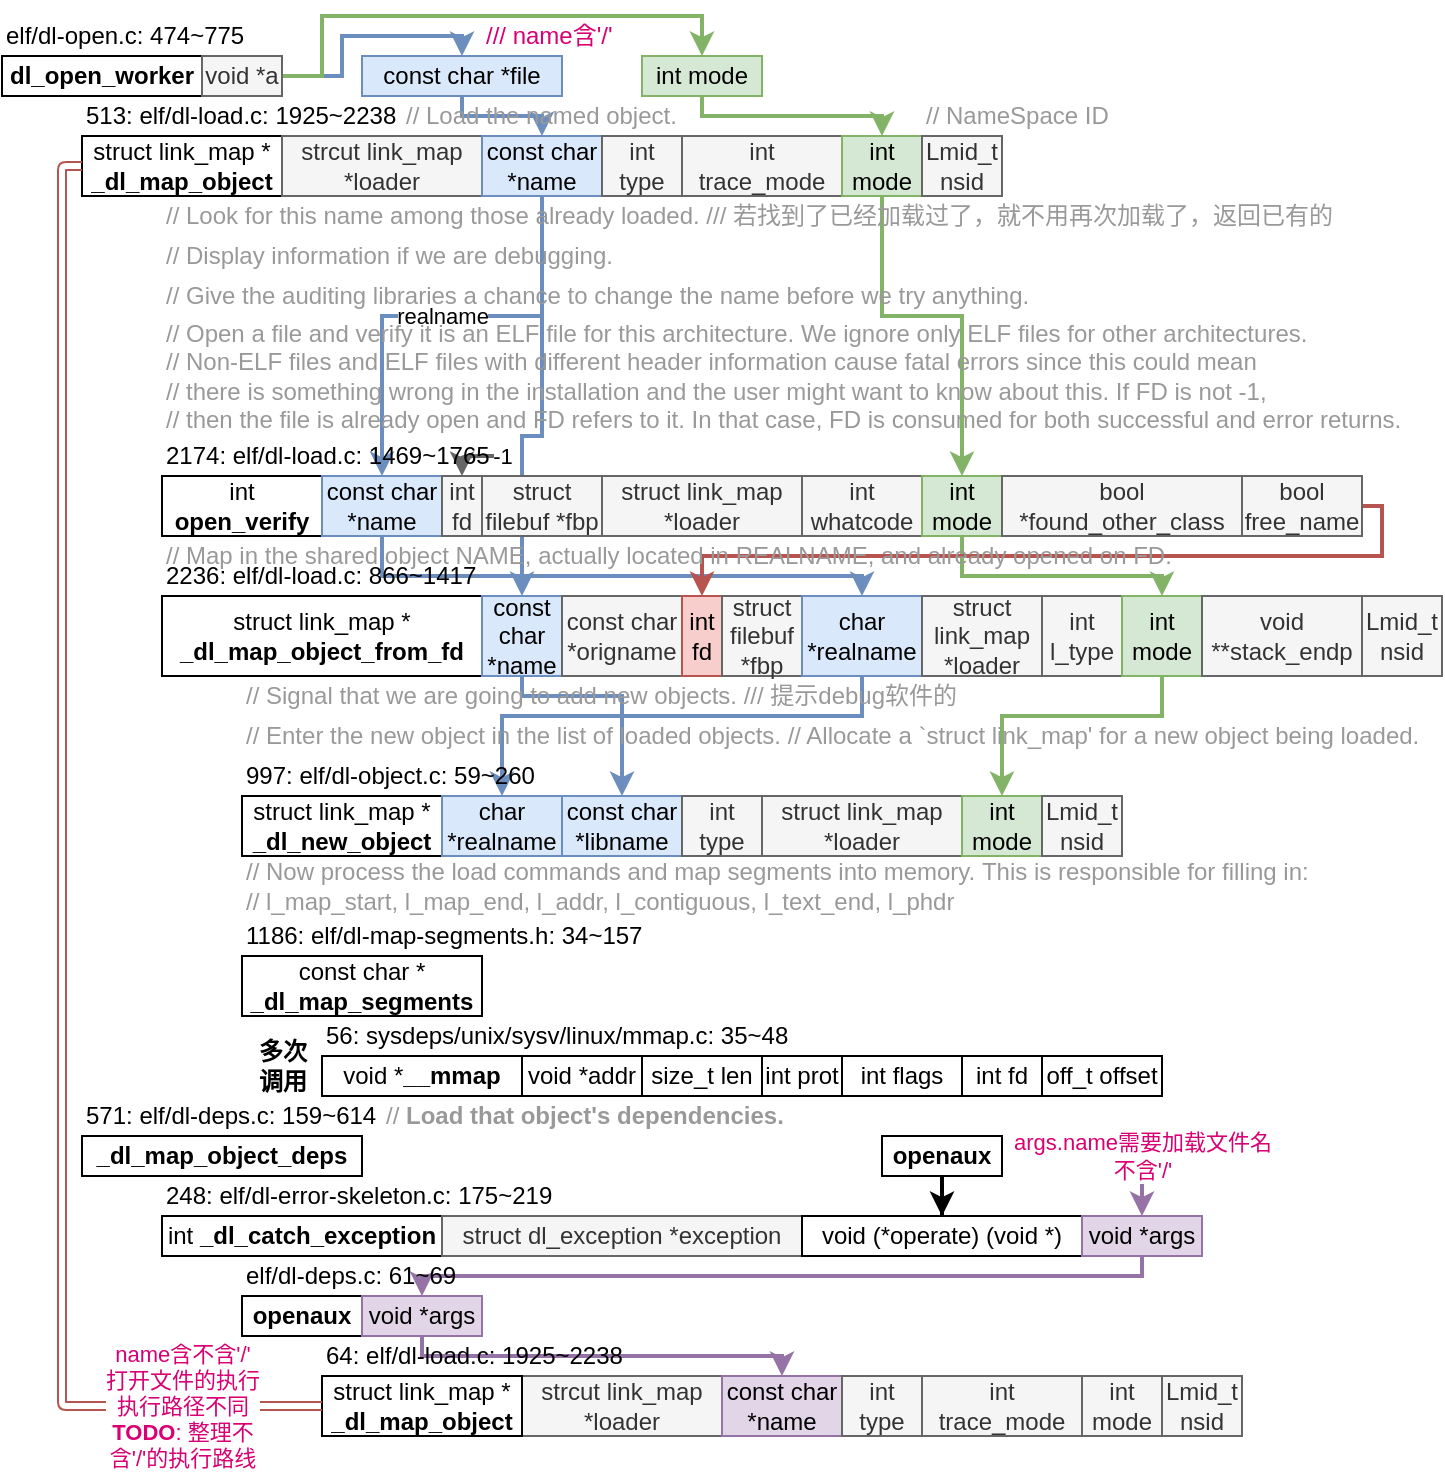 <mxfile compressed="false" version="13.3.9" type="device">
  <diagram id="GsWehfASoWCPcs9jenVd" name="Page-1">
    <mxGraphModel dx="1038" dy="636" grid="1" gridSize="10" guides="0" tooltips="1" connect="1" arrows="1" fold="1" page="1" pageScale="1" pageWidth="850" pageHeight="1100" math="0" shadow="0">
      <root>
        <mxCell id="0" />
        <mxCell id="1" parent="0" />
        <mxCell id="b0Se-SrcVsQeeRwNN7Ep-45" value="-1" style="endArrow=classic;html=1;strokeWidth=2;fillColor=#f5f5f5;strokeColor=#666666;" parent="1" target="b0Se-SrcVsQeeRwNN7Ep-35" edge="1">
          <mxGeometry x="0.333" y="20" width="50" height="50" relative="1" as="geometry">
            <mxPoint x="330" y="280" as="sourcePoint" />
            <mxPoint x="310" y="350" as="targetPoint" />
            <Array as="points">
              <mxPoint x="310" y="280" />
            </Array>
            <mxPoint as="offset" />
          </mxGeometry>
        </mxCell>
        <mxCell id="b0Se-SrcVsQeeRwNN7Ep-1" value="&lt;b&gt;dl_open_worker&lt;/b&gt;" style="rounded=0;whiteSpace=wrap;html=1;" parent="1" vertex="1">
          <mxGeometry x="80" y="80" width="100" height="20" as="geometry" />
        </mxCell>
        <mxCell id="b0Se-SrcVsQeeRwNN7Ep-6" style="edgeStyle=orthogonalEdgeStyle;rounded=0;orthogonalLoop=1;jettySize=auto;html=1;fillColor=#dae8fc;strokeColor=#6c8ebf;strokeWidth=2;" parent="1" source="b0Se-SrcVsQeeRwNN7Ep-2" target="b0Se-SrcVsQeeRwNN7Ep-4" edge="1">
          <mxGeometry relative="1" as="geometry">
            <Array as="points">
              <mxPoint x="250" y="90" />
              <mxPoint x="250" y="70" />
              <mxPoint x="310" y="70" />
            </Array>
          </mxGeometry>
        </mxCell>
        <mxCell id="b0Se-SrcVsQeeRwNN7Ep-7" style="edgeStyle=orthogonalEdgeStyle;rounded=0;orthogonalLoop=1;jettySize=auto;html=1;strokeWidth=2;fillColor=#d5e8d4;strokeColor=#82b366;" parent="1" source="b0Se-SrcVsQeeRwNN7Ep-2" target="b0Se-SrcVsQeeRwNN7Ep-5" edge="1">
          <mxGeometry relative="1" as="geometry">
            <Array as="points">
              <mxPoint x="240" y="90" />
              <mxPoint x="240" y="60" />
              <mxPoint x="430" y="60" />
            </Array>
          </mxGeometry>
        </mxCell>
        <mxCell id="b0Se-SrcVsQeeRwNN7Ep-2" value="void *a" style="rounded=0;whiteSpace=wrap;html=1;fillColor=#f5f5f5;strokeColor=#666666;fontColor=#333333;" parent="1" vertex="1">
          <mxGeometry x="180" y="80" width="40" height="20" as="geometry" />
        </mxCell>
        <mxCell id="b0Se-SrcVsQeeRwNN7Ep-3" value="elf/dl-open.c: 474~775" style="text;html=1;align=left;verticalAlign=middle;resizable=0;points=[];autosize=1;" parent="1" vertex="1">
          <mxGeometry x="80" y="60" width="130" height="20" as="geometry" />
        </mxCell>
        <mxCell id="b0Se-SrcVsQeeRwNN7Ep-17" style="edgeStyle=orthogonalEdgeStyle;rounded=0;orthogonalLoop=1;jettySize=auto;html=1;strokeWidth=2;fillColor=#dae8fc;strokeColor=#6c8ebf;" parent="1" source="b0Se-SrcVsQeeRwNN7Ep-4" target="b0Se-SrcVsQeeRwNN7Ep-11" edge="1">
          <mxGeometry relative="1" as="geometry">
            <Array as="points">
              <mxPoint x="310" y="110" />
              <mxPoint x="350" y="110" />
            </Array>
          </mxGeometry>
        </mxCell>
        <mxCell id="b0Se-SrcVsQeeRwNN7Ep-4" value="const char *file" style="rounded=0;whiteSpace=wrap;html=1;fillColor=#dae8fc;strokeColor=#6c8ebf;" parent="1" vertex="1">
          <mxGeometry x="260" y="80" width="100" height="20" as="geometry" />
        </mxCell>
        <mxCell id="b0Se-SrcVsQeeRwNN7Ep-18" style="edgeStyle=orthogonalEdgeStyle;rounded=0;orthogonalLoop=1;jettySize=auto;html=1;strokeWidth=2;fillColor=#d5e8d4;strokeColor=#82b366;" parent="1" source="b0Se-SrcVsQeeRwNN7Ep-5" target="b0Se-SrcVsQeeRwNN7Ep-14" edge="1">
          <mxGeometry relative="1" as="geometry">
            <Array as="points">
              <mxPoint x="430" y="110" />
              <mxPoint x="520" y="110" />
            </Array>
          </mxGeometry>
        </mxCell>
        <mxCell id="b0Se-SrcVsQeeRwNN7Ep-5" value="int mode" style="rounded=0;whiteSpace=wrap;html=1;fillColor=#d5e8d4;strokeColor=#82b366;" parent="1" vertex="1">
          <mxGeometry x="400" y="80" width="60" height="20" as="geometry" />
        </mxCell>
        <mxCell id="b0Se-SrcVsQeeRwNN7Ep-8" value="struct link_map *&lt;br&gt;&lt;b&gt;_dl_map_object&lt;/b&gt;" style="rounded=0;whiteSpace=wrap;html=1;" parent="1" vertex="1">
          <mxGeometry x="120" y="120" width="100" height="30" as="geometry" />
        </mxCell>
        <mxCell id="b0Se-SrcVsQeeRwNN7Ep-9" value="&lt;font color=&quot;#999999&quot;&gt;// Load the named object.&lt;/font&gt;" style="text;html=1;align=left;verticalAlign=middle;resizable=0;points=[];autosize=1;" parent="1" vertex="1">
          <mxGeometry x="280" y="100" width="150" height="20" as="geometry" />
        </mxCell>
        <mxCell id="b0Se-SrcVsQeeRwNN7Ep-10" value="strcut link_map *loader" style="rounded=0;whiteSpace=wrap;html=1;fillColor=#f5f5f5;strokeColor=#666666;fontColor=#333333;" parent="1" vertex="1">
          <mxGeometry x="220" y="120" width="100" height="30" as="geometry" />
        </mxCell>
        <mxCell id="b0Se-SrcVsQeeRwNN7Ep-42" value="realname" style="edgeStyle=orthogonalEdgeStyle;rounded=0;orthogonalLoop=1;jettySize=auto;html=1;strokeWidth=2;fillColor=#dae8fc;strokeColor=#6c8ebf;" parent="1" source="b0Se-SrcVsQeeRwNN7Ep-11" target="b0Se-SrcVsQeeRwNN7Ep-32" edge="1">
          <mxGeometry relative="1" as="geometry">
            <Array as="points">
              <mxPoint x="350" y="210" />
              <mxPoint x="270" y="210" />
            </Array>
            <mxPoint x="410" y="150" as="sourcePoint" />
          </mxGeometry>
        </mxCell>
        <mxCell id="b0Se-SrcVsQeeRwNN7Ep-62" style="edgeStyle=orthogonalEdgeStyle;rounded=0;orthogonalLoop=1;jettySize=auto;html=1;strokeWidth=2;fillColor=#dae8fc;strokeColor=#6c8ebf;" parent="1" source="b0Se-SrcVsQeeRwNN7Ep-11" target="b0Se-SrcVsQeeRwNN7Ep-48" edge="1">
          <mxGeometry relative="1" as="geometry">
            <Array as="points">
              <mxPoint x="350" y="270" />
              <mxPoint x="340" y="270" />
            </Array>
            <mxPoint x="410" y="150" as="sourcePoint" />
          </mxGeometry>
        </mxCell>
        <mxCell id="b0Se-SrcVsQeeRwNN7Ep-11" value="const char *name" style="rounded=0;whiteSpace=wrap;html=1;fillColor=#dae8fc;strokeColor=#6c8ebf;" parent="1" vertex="1">
          <mxGeometry x="320" y="120" width="60" height="30" as="geometry" />
        </mxCell>
        <mxCell id="b0Se-SrcVsQeeRwNN7Ep-12" value="int type" style="rounded=0;whiteSpace=wrap;html=1;fillColor=#f5f5f5;strokeColor=#666666;fontColor=#333333;" parent="1" vertex="1">
          <mxGeometry x="380" y="120" width="40" height="30" as="geometry" />
        </mxCell>
        <mxCell id="b0Se-SrcVsQeeRwNN7Ep-13" value="int trace_mode" style="rounded=0;whiteSpace=wrap;html=1;fillColor=#f5f5f5;strokeColor=#666666;fontColor=#333333;" parent="1" vertex="1">
          <mxGeometry x="420" y="120" width="80" height="30" as="geometry" />
        </mxCell>
        <mxCell id="b0Se-SrcVsQeeRwNN7Ep-46" style="edgeStyle=orthogonalEdgeStyle;rounded=0;orthogonalLoop=1;jettySize=auto;html=1;strokeWidth=2;fillColor=#d5e8d4;strokeColor=#82b366;" parent="1" source="b0Se-SrcVsQeeRwNN7Ep-14" target="b0Se-SrcVsQeeRwNN7Ep-39" edge="1">
          <mxGeometry relative="1" as="geometry">
            <Array as="points">
              <mxPoint x="520" y="210" />
              <mxPoint x="560" y="210" />
            </Array>
            <mxPoint x="650" y="150" as="sourcePoint" />
          </mxGeometry>
        </mxCell>
        <mxCell id="b0Se-SrcVsQeeRwNN7Ep-14" value="int mode" style="rounded=0;whiteSpace=wrap;html=1;fillColor=#d5e8d4;strokeColor=#82b366;" parent="1" vertex="1">
          <mxGeometry x="500" y="120" width="40" height="30" as="geometry" />
        </mxCell>
        <mxCell id="b0Se-SrcVsQeeRwNN7Ep-15" value="Lmid_t nsid" style="rounded=0;whiteSpace=wrap;html=1;fillColor=#f5f5f5;strokeColor=#666666;fontColor=#333333;" parent="1" vertex="1">
          <mxGeometry x="540" y="120" width="40" height="30" as="geometry" />
        </mxCell>
        <mxCell id="b0Se-SrcVsQeeRwNN7Ep-16" value="&lt;font color=&quot;#999999&quot;&gt;// NameSpace ID&lt;/font&gt;" style="text;html=1;align=left;verticalAlign=middle;resizable=0;points=[];autosize=1;" parent="1" vertex="1">
          <mxGeometry x="540" y="100" width="110" height="20" as="geometry" />
        </mxCell>
        <mxCell id="b0Se-SrcVsQeeRwNN7Ep-21" value="513: elf/dl-load.c: 1925~2238" style="text;html=1;align=left;verticalAlign=middle;resizable=0;points=[];autosize=1;" parent="1" vertex="1">
          <mxGeometry x="120" y="100" width="170" height="20" as="geometry" />
        </mxCell>
        <mxCell id="b0Se-SrcVsQeeRwNN7Ep-22" value="&lt;font color=&quot;#999999&quot;&gt;//&amp;nbsp;Look for this name among those already loaded. /// 若找到了已经加载过了，就不用再次加载了，返回已有的&lt;/font&gt;" style="text;html=1;align=left;verticalAlign=middle;resizable=0;points=[];autosize=1;" parent="1" vertex="1">
          <mxGeometry x="160" y="150" width="600" height="20" as="geometry" />
        </mxCell>
        <mxCell id="b0Se-SrcVsQeeRwNN7Ep-24" value="&lt;font color=&quot;#999999&quot;&gt;//&amp;nbsp;Display information if we are debugging.&lt;/font&gt;" style="text;html=1;align=left;verticalAlign=middle;resizable=0;points=[];autosize=1;" parent="1" vertex="1">
          <mxGeometry x="160" y="170" width="240" height="20" as="geometry" />
        </mxCell>
        <mxCell id="b0Se-SrcVsQeeRwNN7Ep-25" value="&lt;font color=&quot;#999999&quot;&gt;//&amp;nbsp;&lt;/font&gt;&lt;span&gt;&lt;font color=&quot;#999999&quot;&gt;Give the auditing libraries a chance to change the name before we&amp;nbsp;&lt;/font&gt;&lt;/span&gt;&lt;span style=&quot;color: rgb(153 , 153 , 153)&quot;&gt;try anything.&lt;/span&gt;&lt;span&gt;&lt;font color=&quot;#999999&quot;&gt;&lt;br&gt;&lt;/font&gt;&lt;/span&gt;" style="text;html=1;align=left;verticalAlign=middle;resizable=0;points=[];autosize=1;" parent="1" vertex="1">
          <mxGeometry x="160" y="190" width="450" height="20" as="geometry" />
        </mxCell>
        <mxCell id="b0Se-SrcVsQeeRwNN7Ep-30" value="int &lt;b&gt;open_verify&lt;/b&gt;" style="rounded=0;whiteSpace=wrap;html=1;" parent="1" vertex="1">
          <mxGeometry x="160" y="290" width="80" height="30" as="geometry" />
        </mxCell>
        <mxCell id="b0Se-SrcVsQeeRwNN7Ep-31" value="2174: elf/dl-load.c: 1469~1765" style="text;html=1;align=left;verticalAlign=middle;resizable=0;points=[];autosize=1;" parent="1" vertex="1">
          <mxGeometry x="160" y="270" width="180" height="20" as="geometry" />
        </mxCell>
        <mxCell id="b0Se-SrcVsQeeRwNN7Ep-65" style="edgeStyle=orthogonalEdgeStyle;rounded=0;orthogonalLoop=1;jettySize=auto;html=1;strokeWidth=2;fillColor=#dae8fc;strokeColor=#6c8ebf;" parent="1" source="b0Se-SrcVsQeeRwNN7Ep-32" target="b0Se-SrcVsQeeRwNN7Ep-52" edge="1">
          <mxGeometry relative="1" as="geometry">
            <Array as="points">
              <mxPoint x="270" y="340" />
              <mxPoint x="510" y="340" />
            </Array>
          </mxGeometry>
        </mxCell>
        <mxCell id="b0Se-SrcVsQeeRwNN7Ep-32" value="const char *name" style="rounded=0;whiteSpace=wrap;html=1;fillColor=#dae8fc;strokeColor=#6c8ebf;" parent="1" vertex="1">
          <mxGeometry x="240" y="290" width="60" height="30" as="geometry" />
        </mxCell>
        <mxCell id="b0Se-SrcVsQeeRwNN7Ep-35" value="int fd" style="rounded=0;whiteSpace=wrap;html=1;fillColor=#f5f5f5;strokeColor=#666666;fontColor=#333333;" parent="1" vertex="1">
          <mxGeometry x="300" y="290" width="20" height="30" as="geometry" />
        </mxCell>
        <mxCell id="b0Se-SrcVsQeeRwNN7Ep-36" value="struct filebuf *fbp" style="rounded=0;whiteSpace=wrap;html=1;fillColor=#f5f5f5;strokeColor=#666666;fontColor=#333333;" parent="1" vertex="1">
          <mxGeometry x="320" y="290" width="60" height="30" as="geometry" />
        </mxCell>
        <mxCell id="b0Se-SrcVsQeeRwNN7Ep-37" value="struct link_map *loader" style="rounded=0;whiteSpace=wrap;html=1;fillColor=#f5f5f5;strokeColor=#666666;fontColor=#333333;" parent="1" vertex="1">
          <mxGeometry x="380" y="290" width="100" height="30" as="geometry" />
        </mxCell>
        <mxCell id="b0Se-SrcVsQeeRwNN7Ep-38" value="int whatcode" style="rounded=0;whiteSpace=wrap;html=1;fillColor=#f5f5f5;strokeColor=#666666;fontColor=#333333;" parent="1" vertex="1">
          <mxGeometry x="480" y="290" width="60" height="30" as="geometry" />
        </mxCell>
        <mxCell id="b0Se-SrcVsQeeRwNN7Ep-66" style="edgeStyle=orthogonalEdgeStyle;rounded=0;orthogonalLoop=1;jettySize=auto;html=1;strokeWidth=2;fillColor=#d5e8d4;strokeColor=#82b366;" parent="1" source="b0Se-SrcVsQeeRwNN7Ep-39" target="b0Se-SrcVsQeeRwNN7Ep-55" edge="1">
          <mxGeometry relative="1" as="geometry">
            <Array as="points">
              <mxPoint x="560" y="340" />
              <mxPoint x="660" y="340" />
            </Array>
          </mxGeometry>
        </mxCell>
        <mxCell id="b0Se-SrcVsQeeRwNN7Ep-39" value="int mode" style="rounded=0;whiteSpace=wrap;html=1;fillColor=#d5e8d4;strokeColor=#82b366;" parent="1" vertex="1">
          <mxGeometry x="540" y="290" width="40" height="30" as="geometry" />
        </mxCell>
        <mxCell id="b0Se-SrcVsQeeRwNN7Ep-40" value="bool *found_other_class" style="rounded=0;whiteSpace=wrap;html=1;fillColor=#f5f5f5;strokeColor=#666666;fontColor=#333333;" parent="1" vertex="1">
          <mxGeometry x="580" y="290" width="120" height="30" as="geometry" />
        </mxCell>
        <mxCell id="b0Se-SrcVsQeeRwNN7Ep-61" style="edgeStyle=orthogonalEdgeStyle;rounded=0;orthogonalLoop=1;jettySize=auto;html=1;strokeWidth=2;fillColor=#f8cecc;strokeColor=#b85450;" parent="1" source="b0Se-SrcVsQeeRwNN7Ep-41" target="b0Se-SrcVsQeeRwNN7Ep-50" edge="1">
          <mxGeometry relative="1" as="geometry">
            <Array as="points">
              <mxPoint x="770" y="305" />
              <mxPoint x="770" y="330" />
              <mxPoint x="430" y="330" />
            </Array>
          </mxGeometry>
        </mxCell>
        <mxCell id="b0Se-SrcVsQeeRwNN7Ep-41" value="bool free_name" style="rounded=0;whiteSpace=wrap;html=1;fillColor=#f5f5f5;strokeColor=#666666;fontColor=#333333;" parent="1" vertex="1">
          <mxGeometry x="700" y="290" width="60" height="30" as="geometry" />
        </mxCell>
        <mxCell id="b0Se-SrcVsQeeRwNN7Ep-44" value="&lt;span&gt;&lt;font color=&quot;#999999&quot;&gt;&lt;div&gt;// Open a file and verify it is an ELF file for this architecture. We ignore only ELF files for other architectures.&lt;/div&gt;&lt;div&gt;// Non-ELF files and ELF files with different header information cause fatal errors since this could mean&lt;/div&gt;&lt;div&gt;// there is something wrong in the installation and the user might want to know about this. If FD is not -1,&lt;/div&gt;&lt;div&gt;// then the file is already open and FD refers to it. In that case, FD is consumed for both successful an&lt;span&gt;d error returns.&lt;/span&gt;&lt;/div&gt;&lt;/font&gt;&lt;/span&gt;" style="text;html=1;align=left;verticalAlign=middle;resizable=0;points=[];autosize=1;" parent="1" vertex="1">
          <mxGeometry x="160" y="210" width="630" height="60" as="geometry" />
        </mxCell>
        <mxCell id="b0Se-SrcVsQeeRwNN7Ep-47" value="struct link_map *&lt;br&gt;&lt;b&gt;_dl_map_object_from_fd&lt;/b&gt;" style="rounded=0;whiteSpace=wrap;html=1;" parent="1" vertex="1">
          <mxGeometry x="160" y="350" width="160" height="40" as="geometry" />
        </mxCell>
        <mxCell id="b0Se-SrcVsQeeRwNN7Ep-80" style="edgeStyle=orthogonalEdgeStyle;rounded=0;orthogonalLoop=1;jettySize=auto;html=1;strokeWidth=2;fillColor=#dae8fc;strokeColor=#6c8ebf;" parent="1" source="b0Se-SrcVsQeeRwNN7Ep-48" target="b0Se-SrcVsQeeRwNN7Ep-74" edge="1">
          <mxGeometry relative="1" as="geometry">
            <Array as="points">
              <mxPoint x="340" y="400" />
              <mxPoint x="390" y="400" />
            </Array>
          </mxGeometry>
        </mxCell>
        <mxCell id="b0Se-SrcVsQeeRwNN7Ep-48" value="const char *name" style="rounded=0;whiteSpace=wrap;html=1;fillColor=#dae8fc;strokeColor=#6c8ebf;" parent="1" vertex="1">
          <mxGeometry x="320" y="350" width="40" height="40" as="geometry" />
        </mxCell>
        <mxCell id="b0Se-SrcVsQeeRwNN7Ep-49" value="const char *origname" style="rounded=0;whiteSpace=wrap;html=1;fillColor=#f5f5f5;strokeColor=#666666;fontColor=#333333;" parent="1" vertex="1">
          <mxGeometry x="360" y="350" width="60" height="40" as="geometry" />
        </mxCell>
        <mxCell id="b0Se-SrcVsQeeRwNN7Ep-50" value="int fd" style="rounded=0;whiteSpace=wrap;html=1;fillColor=#f8cecc;strokeColor=#b85450;" parent="1" vertex="1">
          <mxGeometry x="420" y="350" width="20" height="40" as="geometry" />
        </mxCell>
        <mxCell id="b0Se-SrcVsQeeRwNN7Ep-51" value="struct filebuf *fbp" style="rounded=0;whiteSpace=wrap;html=1;fillColor=#f5f5f5;strokeColor=#666666;fontColor=#333333;" parent="1" vertex="1">
          <mxGeometry x="440" y="350" width="40" height="40" as="geometry" />
        </mxCell>
        <mxCell id="b0Se-SrcVsQeeRwNN7Ep-79" style="edgeStyle=orthogonalEdgeStyle;rounded=0;orthogonalLoop=1;jettySize=auto;html=1;strokeWidth=2;fillColor=#dae8fc;strokeColor=#6c8ebf;" parent="1" source="b0Se-SrcVsQeeRwNN7Ep-52" target="b0Se-SrcVsQeeRwNN7Ep-73" edge="1">
          <mxGeometry relative="1" as="geometry">
            <Array as="points">
              <mxPoint x="510" y="410" />
              <mxPoint x="330" y="410" />
            </Array>
          </mxGeometry>
        </mxCell>
        <mxCell id="b0Se-SrcVsQeeRwNN7Ep-52" value="char *realname" style="rounded=0;whiteSpace=wrap;html=1;fillColor=#dae8fc;strokeColor=#6c8ebf;" parent="1" vertex="1">
          <mxGeometry x="480" y="350" width="60" height="40" as="geometry" />
        </mxCell>
        <mxCell id="b0Se-SrcVsQeeRwNN7Ep-53" value="struct link_map *loader" style="rounded=0;whiteSpace=wrap;html=1;fillColor=#f5f5f5;strokeColor=#666666;fontColor=#333333;" parent="1" vertex="1">
          <mxGeometry x="540" y="350" width="60" height="40" as="geometry" />
        </mxCell>
        <mxCell id="b0Se-SrcVsQeeRwNN7Ep-54" value="int l_type" style="rounded=0;whiteSpace=wrap;html=1;fillColor=#f5f5f5;strokeColor=#666666;fontColor=#333333;" parent="1" vertex="1">
          <mxGeometry x="600" y="350" width="40" height="40" as="geometry" />
        </mxCell>
        <mxCell id="b0Se-SrcVsQeeRwNN7Ep-81" style="edgeStyle=orthogonalEdgeStyle;rounded=0;orthogonalLoop=1;jettySize=auto;html=1;strokeWidth=2;fillColor=#d5e8d4;strokeColor=#82b366;" parent="1" source="b0Se-SrcVsQeeRwNN7Ep-55" target="b0Se-SrcVsQeeRwNN7Ep-77" edge="1">
          <mxGeometry relative="1" as="geometry">
            <Array as="points">
              <mxPoint x="660" y="410" />
              <mxPoint x="580" y="410" />
            </Array>
          </mxGeometry>
        </mxCell>
        <mxCell id="b0Se-SrcVsQeeRwNN7Ep-55" value="int mode" style="rounded=0;whiteSpace=wrap;html=1;fillColor=#d5e8d4;strokeColor=#82b366;" parent="1" vertex="1">
          <mxGeometry x="640" y="350" width="40" height="40" as="geometry" />
        </mxCell>
        <mxCell id="b0Se-SrcVsQeeRwNN7Ep-56" value="void **stack_endp" style="rounded=0;whiteSpace=wrap;html=1;fillColor=#f5f5f5;strokeColor=#666666;fontColor=#333333;" parent="1" vertex="1">
          <mxGeometry x="680" y="350" width="80" height="40" as="geometry" />
        </mxCell>
        <mxCell id="b0Se-SrcVsQeeRwNN7Ep-57" value="Lmid_t nsid" style="rounded=0;whiteSpace=wrap;html=1;fillColor=#f5f5f5;strokeColor=#666666;fontColor=#333333;" parent="1" vertex="1">
          <mxGeometry x="760" y="350" width="40" height="40" as="geometry" />
        </mxCell>
        <mxCell id="b0Se-SrcVsQeeRwNN7Ep-67" value="2236: elf/dl-load.c: 866~1417" style="text;html=1;align=left;verticalAlign=middle;resizable=0;points=[];autosize=1;" parent="1" vertex="1">
          <mxGeometry x="160" y="330" width="170" height="20" as="geometry" />
        </mxCell>
        <mxCell id="b0Se-SrcVsQeeRwNN7Ep-68" value="&lt;span&gt;&lt;font color=&quot;#999999&quot;&gt;// Map in the shared object NAME, actually located in REALNAME, and already opened on FD.&lt;br&gt;&lt;/font&gt;&lt;/span&gt;" style="text;html=1;align=left;verticalAlign=middle;resizable=0;points=[];autosize=1;" parent="1" vertex="1">
          <mxGeometry x="160" y="320" width="520" height="20" as="geometry" />
        </mxCell>
        <mxCell id="b0Se-SrcVsQeeRwNN7Ep-69" value="&lt;span&gt;&lt;font color=&quot;#999999&quot;&gt;// Signal that we are going to add new objects. /// 提示debug软件的&lt;br&gt;&lt;/font&gt;&lt;/span&gt;" style="text;html=1;align=left;verticalAlign=middle;resizable=0;points=[];autosize=1;" parent="1" vertex="1">
          <mxGeometry x="200" y="390" width="370" height="20" as="geometry" />
        </mxCell>
        <mxCell id="b0Se-SrcVsQeeRwNN7Ep-70" value="struct link_map * &lt;b&gt;_dl_new_object&lt;/b&gt;" style="rounded=0;whiteSpace=wrap;html=1;" parent="1" vertex="1">
          <mxGeometry x="200" y="450" width="100" height="30" as="geometry" />
        </mxCell>
        <mxCell id="b0Se-SrcVsQeeRwNN7Ep-71" value="&lt;span&gt;&lt;font color=&quot;#999999&quot;&gt;// Enter the new object in the list of loaded objects. // Allocate a `struct link_map&#39; for a new object being loaded.&lt;br&gt;&lt;/font&gt;&lt;/span&gt;" style="text;html=1;align=left;verticalAlign=middle;resizable=0;points=[];autosize=1;" parent="1" vertex="1">
          <mxGeometry x="200" y="410" width="600" height="20" as="geometry" />
        </mxCell>
        <mxCell id="b0Se-SrcVsQeeRwNN7Ep-72" value="997: elf/dl-object.c: 59~260" style="text;html=1;align=left;verticalAlign=middle;resizable=0;points=[];autosize=1;" parent="1" vertex="1">
          <mxGeometry x="200" y="430" width="160" height="20" as="geometry" />
        </mxCell>
        <mxCell id="b0Se-SrcVsQeeRwNN7Ep-73" value="char *realname" style="rounded=0;whiteSpace=wrap;html=1;fillColor=#dae8fc;strokeColor=#6c8ebf;" parent="1" vertex="1">
          <mxGeometry x="300" y="450" width="60" height="30" as="geometry" />
        </mxCell>
        <mxCell id="b0Se-SrcVsQeeRwNN7Ep-74" value="const char *libname" style="rounded=0;whiteSpace=wrap;html=1;fillColor=#dae8fc;strokeColor=#6c8ebf;" parent="1" vertex="1">
          <mxGeometry x="360" y="450" width="60" height="30" as="geometry" />
        </mxCell>
        <mxCell id="b0Se-SrcVsQeeRwNN7Ep-75" value="int type" style="rounded=0;whiteSpace=wrap;html=1;fillColor=#f5f5f5;strokeColor=#666666;fontColor=#333333;" parent="1" vertex="1">
          <mxGeometry x="420" y="450" width="40" height="30" as="geometry" />
        </mxCell>
        <mxCell id="b0Se-SrcVsQeeRwNN7Ep-76" value="struct link_map *loader" style="rounded=0;whiteSpace=wrap;html=1;fillColor=#f5f5f5;strokeColor=#666666;fontColor=#333333;" parent="1" vertex="1">
          <mxGeometry x="460" y="450" width="100" height="30" as="geometry" />
        </mxCell>
        <mxCell id="b0Se-SrcVsQeeRwNN7Ep-77" value="int mode" style="rounded=0;whiteSpace=wrap;html=1;fillColor=#d5e8d4;strokeColor=#82b366;" parent="1" vertex="1">
          <mxGeometry x="560" y="450" width="40" height="30" as="geometry" />
        </mxCell>
        <mxCell id="b0Se-SrcVsQeeRwNN7Ep-78" value="Lmid_t nsid" style="rounded=0;whiteSpace=wrap;html=1;fillColor=#f5f5f5;strokeColor=#666666;fontColor=#333333;" parent="1" vertex="1">
          <mxGeometry x="600" y="450" width="40" height="30" as="geometry" />
        </mxCell>
        <mxCell id="b0Se-SrcVsQeeRwNN7Ep-82" value="&lt;span&gt;&lt;font color=&quot;#999999&quot;&gt;//&amp;nbsp;&lt;/font&gt;&lt;/span&gt;&lt;font color=&quot;#999999&quot;&gt;&lt;span&gt;Now process the load commands and map segments into memory.&amp;nbsp;&lt;/span&gt;&lt;/font&gt;&lt;span style=&quot;color: rgb(153 , 153 , 153)&quot;&gt;This is responsible for filling in:&lt;br&gt;&lt;/span&gt;&lt;span style=&quot;color: rgb(153 , 153 , 153)&quot;&gt;// l_map_start, l_map_end, l_addr, l_contiguous, l_text_end, l_phdr&lt;/span&gt;&lt;span style=&quot;color: rgb(153 , 153 , 153)&quot;&gt;&lt;br&gt;&lt;/span&gt;" style="text;html=1;align=left;verticalAlign=middle;resizable=0;points=[];autosize=1;" parent="1" vertex="1">
          <mxGeometry x="200" y="480" width="550" height="30" as="geometry" />
        </mxCell>
        <mxCell id="b0Se-SrcVsQeeRwNN7Ep-83" value="const char * &lt;b&gt;_dl_map_segments&lt;/b&gt;" style="rounded=0;whiteSpace=wrap;html=1;" parent="1" vertex="1">
          <mxGeometry x="200" y="530" width="120" height="30" as="geometry" />
        </mxCell>
        <mxCell id="b0Se-SrcVsQeeRwNN7Ep-84" value="1186: elf/dl-map-segments.h: 34~157" style="text;html=1;align=left;verticalAlign=middle;resizable=0;points=[];autosize=1;" parent="1" vertex="1">
          <mxGeometry x="200" y="510" width="210" height="20" as="geometry" />
        </mxCell>
        <mxCell id="5er6uwiBXJUOeeCEzsZZ-1" value="void *&lt;b&gt;__mmap&lt;/b&gt;" style="rounded=0;whiteSpace=wrap;html=1;" parent="1" vertex="1">
          <mxGeometry x="240" y="580" width="100" height="20" as="geometry" />
        </mxCell>
        <mxCell id="5er6uwiBXJUOeeCEzsZZ-2" value="void *addr" style="rounded=0;whiteSpace=wrap;html=1;" parent="1" vertex="1">
          <mxGeometry x="340" y="580" width="60" height="20" as="geometry" />
        </mxCell>
        <mxCell id="5er6uwiBXJUOeeCEzsZZ-3" value="&lt;span&gt;size_t len&lt;/span&gt;" style="rounded=0;whiteSpace=wrap;html=1;" parent="1" vertex="1">
          <mxGeometry x="400" y="580" width="60" height="20" as="geometry" />
        </mxCell>
        <mxCell id="5er6uwiBXJUOeeCEzsZZ-4" value="&lt;span&gt;int prot&lt;/span&gt;" style="rounded=0;whiteSpace=wrap;html=1;" parent="1" vertex="1">
          <mxGeometry x="460" y="580" width="40" height="20" as="geometry" />
        </mxCell>
        <mxCell id="5er6uwiBXJUOeeCEzsZZ-5" value="&lt;span&gt;int flags&lt;/span&gt;" style="rounded=0;whiteSpace=wrap;html=1;" parent="1" vertex="1">
          <mxGeometry x="500" y="580" width="60" height="20" as="geometry" />
        </mxCell>
        <mxCell id="5er6uwiBXJUOeeCEzsZZ-6" value="&lt;span&gt;int fd&lt;/span&gt;" style="rounded=0;whiteSpace=wrap;html=1;" parent="1" vertex="1">
          <mxGeometry x="560" y="580" width="40" height="20" as="geometry" />
        </mxCell>
        <mxCell id="5er6uwiBXJUOeeCEzsZZ-7" value="&lt;span&gt;off_t offset&lt;/span&gt;" style="rounded=0;whiteSpace=wrap;html=1;" parent="1" vertex="1">
          <mxGeometry x="600" y="580" width="60" height="20" as="geometry" />
        </mxCell>
        <mxCell id="5er6uwiBXJUOeeCEzsZZ-8" value="56: sysdeps/unix/sysv/linux/mmap.c: 35~48" style="text;html=1;align=left;verticalAlign=middle;resizable=0;points=[];autosize=1;" parent="1" vertex="1">
          <mxGeometry x="240" y="560" width="250" height="20" as="geometry" />
        </mxCell>
        <mxCell id="5er6uwiBXJUOeeCEzsZZ-10" value="&lt;b&gt;_dl_map_object_deps&lt;/b&gt;" style="rounded=0;whiteSpace=wrap;html=1;" parent="1" vertex="1">
          <mxGeometry x="120" y="620" width="140" height="20" as="geometry" />
        </mxCell>
        <mxCell id="5er6uwiBXJUOeeCEzsZZ-11" value="&lt;font color=&quot;#999999&quot;&gt;//&amp;nbsp;&lt;b&gt;Load that object&#39;s dependencies.&lt;/b&gt;&lt;/font&gt;" style="text;html=1;align=left;verticalAlign=middle;resizable=0;points=[];autosize=1;" parent="1" vertex="1">
          <mxGeometry x="270" y="600" width="210" height="20" as="geometry" />
        </mxCell>
        <mxCell id="5er6uwiBXJUOeeCEzsZZ-12" value="571: elf/dl-deps.c: 159~614" style="text;html=1;align=left;verticalAlign=middle;resizable=0;points=[];autosize=1;" parent="1" vertex="1">
          <mxGeometry x="120" y="600" width="160" height="20" as="geometry" />
        </mxCell>
        <mxCell id="5er6uwiBXJUOeeCEzsZZ-13" value="int &lt;b&gt;_dl_catch_exception&lt;/b&gt;" style="rounded=0;whiteSpace=wrap;html=1;" parent="1" vertex="1">
          <mxGeometry x="160" y="660" width="140" height="20" as="geometry" />
        </mxCell>
        <mxCell id="5er6uwiBXJUOeeCEzsZZ-14" value="struct dl_exception *exception" style="rounded=0;whiteSpace=wrap;html=1;fillColor=#f5f5f5;strokeColor=#666666;fontColor=#333333;" parent="1" vertex="1">
          <mxGeometry x="300" y="660" width="180" height="20" as="geometry" />
        </mxCell>
        <mxCell id="5er6uwiBXJUOeeCEzsZZ-16" value="248:&amp;nbsp;elf/dl-error-skeleton.c: 175~219" style="text;html=1;align=left;verticalAlign=middle;resizable=0;points=[];autosize=1;" parent="1" vertex="1">
          <mxGeometry x="160" y="640" width="210" height="20" as="geometry" />
        </mxCell>
        <mxCell id="5er6uwiBXJUOeeCEzsZZ-17" value="void (*operate) (void *)" style="rounded=0;whiteSpace=wrap;html=1;" parent="1" vertex="1">
          <mxGeometry x="480" y="660" width="140" height="20" as="geometry" />
        </mxCell>
        <mxCell id="5er6uwiBXJUOeeCEzsZZ-26" style="edgeStyle=orthogonalEdgeStyle;rounded=0;orthogonalLoop=1;jettySize=auto;html=1;strokeWidth=2;fillColor=#e1d5e7;strokeColor=#9673a6;" parent="1" source="5er6uwiBXJUOeeCEzsZZ-18" target="5er6uwiBXJUOeeCEzsZZ-25" edge="1">
          <mxGeometry relative="1" as="geometry">
            <Array as="points">
              <mxPoint x="650" y="690" />
              <mxPoint x="290" y="690" />
            </Array>
          </mxGeometry>
        </mxCell>
        <mxCell id="5er6uwiBXJUOeeCEzsZZ-18" value="void *args" style="rounded=0;whiteSpace=wrap;html=1;fillColor=#e1d5e7;strokeColor=#9673a6;" parent="1" vertex="1">
          <mxGeometry x="620" y="660" width="60" height="20" as="geometry" />
        </mxCell>
        <mxCell id="5er6uwiBXJUOeeCEzsZZ-20" style="edgeStyle=orthogonalEdgeStyle;rounded=0;orthogonalLoop=1;jettySize=auto;html=1;strokeWidth=2;" parent="1" source="5er6uwiBXJUOeeCEzsZZ-19" target="5er6uwiBXJUOeeCEzsZZ-17" edge="1">
          <mxGeometry relative="1" as="geometry" />
        </mxCell>
        <mxCell id="5er6uwiBXJUOeeCEzsZZ-19" value="&lt;b&gt;openaux&lt;/b&gt;" style="rounded=0;whiteSpace=wrap;html=1;" parent="1" vertex="1">
          <mxGeometry x="520" y="620" width="60" height="20" as="geometry" />
        </mxCell>
        <mxCell id="5er6uwiBXJUOeeCEzsZZ-21" value="&lt;font color=&quot;#d80073&quot;&gt;args.name需要加载文件名&lt;br&gt;不含&#39;/&#39;&lt;/font&gt;" style="endArrow=classic;html=1;strokeWidth=2;fillColor=#e1d5e7;strokeColor=#9673a6;" parent="1" target="5er6uwiBXJUOeeCEzsZZ-18" edge="1">
          <mxGeometry x="-1" width="50" height="50" relative="1" as="geometry">
            <mxPoint x="650" y="630" as="sourcePoint" />
            <mxPoint x="630" y="710" as="targetPoint" />
            <mxPoint as="offset" />
          </mxGeometry>
        </mxCell>
        <mxCell id="5er6uwiBXJUOeeCEzsZZ-22" value="&lt;b&gt;openaux&lt;/b&gt;" style="rounded=0;whiteSpace=wrap;html=1;" parent="1" vertex="1">
          <mxGeometry x="200" y="700" width="60" height="20" as="geometry" />
        </mxCell>
        <mxCell id="5er6uwiBXJUOeeCEzsZZ-23" value="elf/dl-deps.c: 61~69" style="text;html=1;align=left;verticalAlign=middle;resizable=0;points=[];autosize=1;" parent="1" vertex="1">
          <mxGeometry x="200" y="680" width="120" height="20" as="geometry" />
        </mxCell>
        <mxCell id="5er6uwiBXJUOeeCEzsZZ-37" style="edgeStyle=orthogonalEdgeStyle;rounded=0;orthogonalLoop=1;jettySize=auto;html=1;strokeWidth=2;fillColor=#e1d5e7;strokeColor=#9673a6;" parent="1" source="5er6uwiBXJUOeeCEzsZZ-25" target="5er6uwiBXJUOeeCEzsZZ-29" edge="1">
          <mxGeometry relative="1" as="geometry">
            <Array as="points">
              <mxPoint x="290" y="730" />
              <mxPoint x="470" y="730" />
            </Array>
          </mxGeometry>
        </mxCell>
        <mxCell id="5er6uwiBXJUOeeCEzsZZ-25" value="void *args" style="rounded=0;whiteSpace=wrap;html=1;fillColor=#e1d5e7;strokeColor=#9673a6;" parent="1" vertex="1">
          <mxGeometry x="260" y="700" width="60" height="20" as="geometry" />
        </mxCell>
        <mxCell id="5er6uwiBXJUOeeCEzsZZ-28" value="strcut link_map *loader" style="rounded=0;whiteSpace=wrap;html=1;fillColor=#f5f5f5;strokeColor=#666666;fontColor=#333333;" parent="1" vertex="1">
          <mxGeometry x="340" y="740" width="100" height="30" as="geometry" />
        </mxCell>
        <mxCell id="5er6uwiBXJUOeeCEzsZZ-29" value="const char *name" style="rounded=0;whiteSpace=wrap;html=1;fillColor=#e1d5e7;strokeColor=#9673a6;" parent="1" vertex="1">
          <mxGeometry x="440" y="740" width="60" height="30" as="geometry" />
        </mxCell>
        <mxCell id="5er6uwiBXJUOeeCEzsZZ-30" value="int type" style="rounded=0;whiteSpace=wrap;html=1;fillColor=#f5f5f5;strokeColor=#666666;fontColor=#333333;" parent="1" vertex="1">
          <mxGeometry x="500" y="740" width="40" height="30" as="geometry" />
        </mxCell>
        <mxCell id="5er6uwiBXJUOeeCEzsZZ-31" value="int trace_mode" style="rounded=0;whiteSpace=wrap;html=1;fillColor=#f5f5f5;strokeColor=#666666;fontColor=#333333;" parent="1" vertex="1">
          <mxGeometry x="540" y="740" width="80" height="30" as="geometry" />
        </mxCell>
        <mxCell id="5er6uwiBXJUOeeCEzsZZ-32" value="int mode" style="rounded=0;whiteSpace=wrap;html=1;fillColor=#f5f5f5;strokeColor=#666666;fontColor=#333333;" parent="1" vertex="1">
          <mxGeometry x="620" y="740" width="40" height="30" as="geometry" />
        </mxCell>
        <mxCell id="5er6uwiBXJUOeeCEzsZZ-33" value="Lmid_t nsid" style="rounded=0;whiteSpace=wrap;html=1;fillColor=#f5f5f5;strokeColor=#666666;fontColor=#333333;" parent="1" vertex="1">
          <mxGeometry x="660" y="740" width="40" height="30" as="geometry" />
        </mxCell>
        <mxCell id="5er6uwiBXJUOeeCEzsZZ-34" value="struct link_map *&lt;br&gt;&lt;b&gt;_dl_map_object&lt;/b&gt;" style="rounded=0;whiteSpace=wrap;html=1;" parent="1" vertex="1">
          <mxGeometry x="240" y="740" width="100" height="30" as="geometry" />
        </mxCell>
        <mxCell id="5er6uwiBXJUOeeCEzsZZ-35" value="64: elf/dl-load.c: 1925~2238" style="text;html=1;align=left;verticalAlign=middle;resizable=0;points=[];autosize=1;" parent="1" vertex="1">
          <mxGeometry x="240" y="720" width="160" height="20" as="geometry" />
        </mxCell>
        <mxCell id="5er6uwiBXJUOeeCEzsZZ-36" value="&lt;font color=&quot;#d80073&quot;&gt;name含不含&#39;/&#39;&lt;br&gt;打开文件的执行&lt;br&gt;执行路径不同&lt;br&gt;&lt;b&gt;TODO&lt;/b&gt;: 整理不&lt;br&gt;含&#39;/&#39;的执行路线&lt;/font&gt;" style="shape=link;html=1;strokeWidth=1;fillColor=#f8cecc;strokeColor=#b85450;" parent="1" source="b0Se-SrcVsQeeRwNN7Ep-8" target="5er6uwiBXJUOeeCEzsZZ-34" edge="1">
          <mxGeometry x="0.816" width="100" relative="1" as="geometry">
            <mxPoint x="70" y="800" as="sourcePoint" />
            <mxPoint x="170" y="800" as="targetPoint" />
            <Array as="points">
              <mxPoint x="110" y="135" />
              <mxPoint x="110" y="755" />
            </Array>
            <mxPoint as="offset" />
          </mxGeometry>
        </mxCell>
        <mxCell id="5er6uwiBXJUOeeCEzsZZ-38" value="&lt;font color=&quot;#d80073&quot;&gt;/// name含&#39;/&#39;&lt;/font&gt;" style="text;html=1;align=left;verticalAlign=middle;resizable=0;points=[];autosize=1;" parent="1" vertex="1">
          <mxGeometry x="320" y="60" width="80" height="20" as="geometry" />
        </mxCell>
        <mxCell id="5er6uwiBXJUOeeCEzsZZ-39" value="&lt;b&gt;多次&lt;br&gt;调用&lt;/b&gt;" style="text;html=1;align=center;verticalAlign=middle;resizable=0;points=[];autosize=1;" parent="1" vertex="1">
          <mxGeometry x="200" y="570" width="40" height="30" as="geometry" />
        </mxCell>
      </root>
    </mxGraphModel>
  </diagram>
</mxfile>
